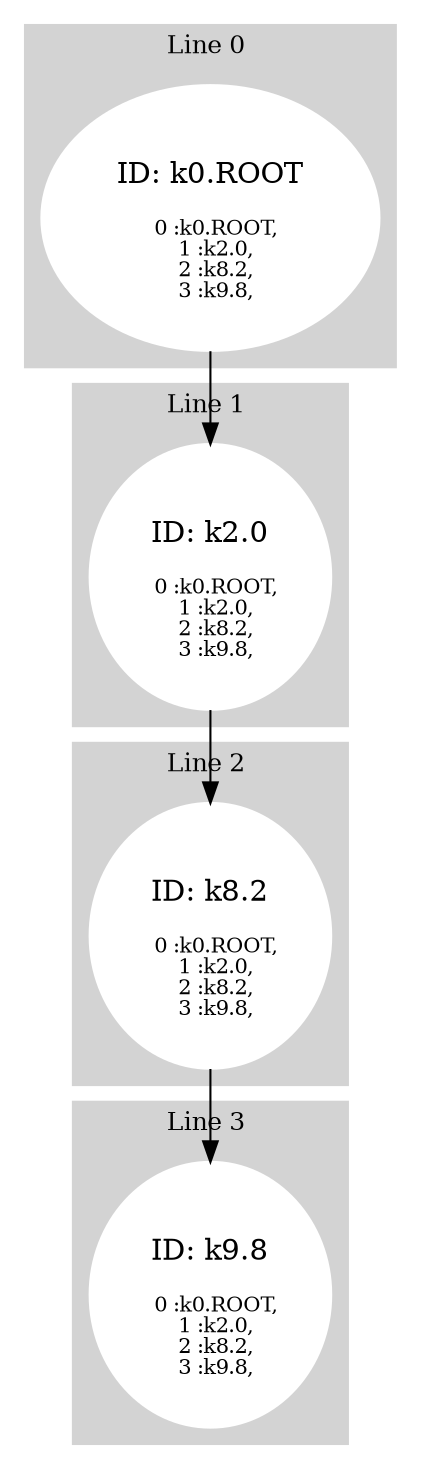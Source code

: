 digraph G {
     compound=true 
subgraph cluster_line_0 {
 style=filled;
 color=lightgrey; 
     node [style=filled,color=white]; 
k0_ROOT [label=<<BR /> ID: k0.ROOT <BR /><BR /><FONT POINT-SIZE="10">  0 :k0.ROOT,</FONT><BR /><FONT POINT-SIZE="10">  1 :k2.0,</FONT><BR /><FONT POINT-SIZE="10">  2 :k8.2,</FONT><BR /><FONT POINT-SIZE="10">  3 :k9.8,</FONT>>]
     fontsize="12" 
     label = "Line 0 " 
 }
subgraph cluster_line_1 {
 style=filled;
 color=lightgrey; 
     node [style=filled,color=white]; 
k2_0 [label=<<BR /> ID: k2.0 <BR /><BR /><FONT POINT-SIZE="10">  0 :k0.ROOT,</FONT><BR /><FONT POINT-SIZE="10">  1 :k2.0,</FONT><BR /><FONT POINT-SIZE="10">  2 :k8.2,</FONT><BR /><FONT POINT-SIZE="10">  3 :k9.8,</FONT>>]
     fontsize="12" 
     label = "Line 1 " 
 }
subgraph cluster_line_2 {
 style=filled;
 color=lightgrey; 
     node [style=filled,color=white]; 
k8_2 [label=<<BR /> ID: k8.2 <BR /><BR /><FONT POINT-SIZE="10">  0 :k0.ROOT,</FONT><BR /><FONT POINT-SIZE="10">  1 :k2.0,</FONT><BR /><FONT POINT-SIZE="10">  2 :k8.2,</FONT><BR /><FONT POINT-SIZE="10">  3 :k9.8,</FONT>>]
     fontsize="12" 
     label = "Line 2 " 
 }
subgraph cluster_line_3 {
 style=filled;
 color=lightgrey; 
     node [style=filled,color=white]; 
k9_8 [label=<<BR /> ID: k9.8 <BR /><BR /><FONT POINT-SIZE="10">  0 :k0.ROOT,</FONT><BR /><FONT POINT-SIZE="10">  1 :k2.0,</FONT><BR /><FONT POINT-SIZE="10">  2 :k8.2,</FONT><BR /><FONT POINT-SIZE="10">  3 :k9.8,</FONT>>]
     fontsize="12" 
     label = "Line 3 " 
 }
k0_ROOT -> k2_0 
k2_0 -> k8_2 
k8_2 -> k9_8 
}